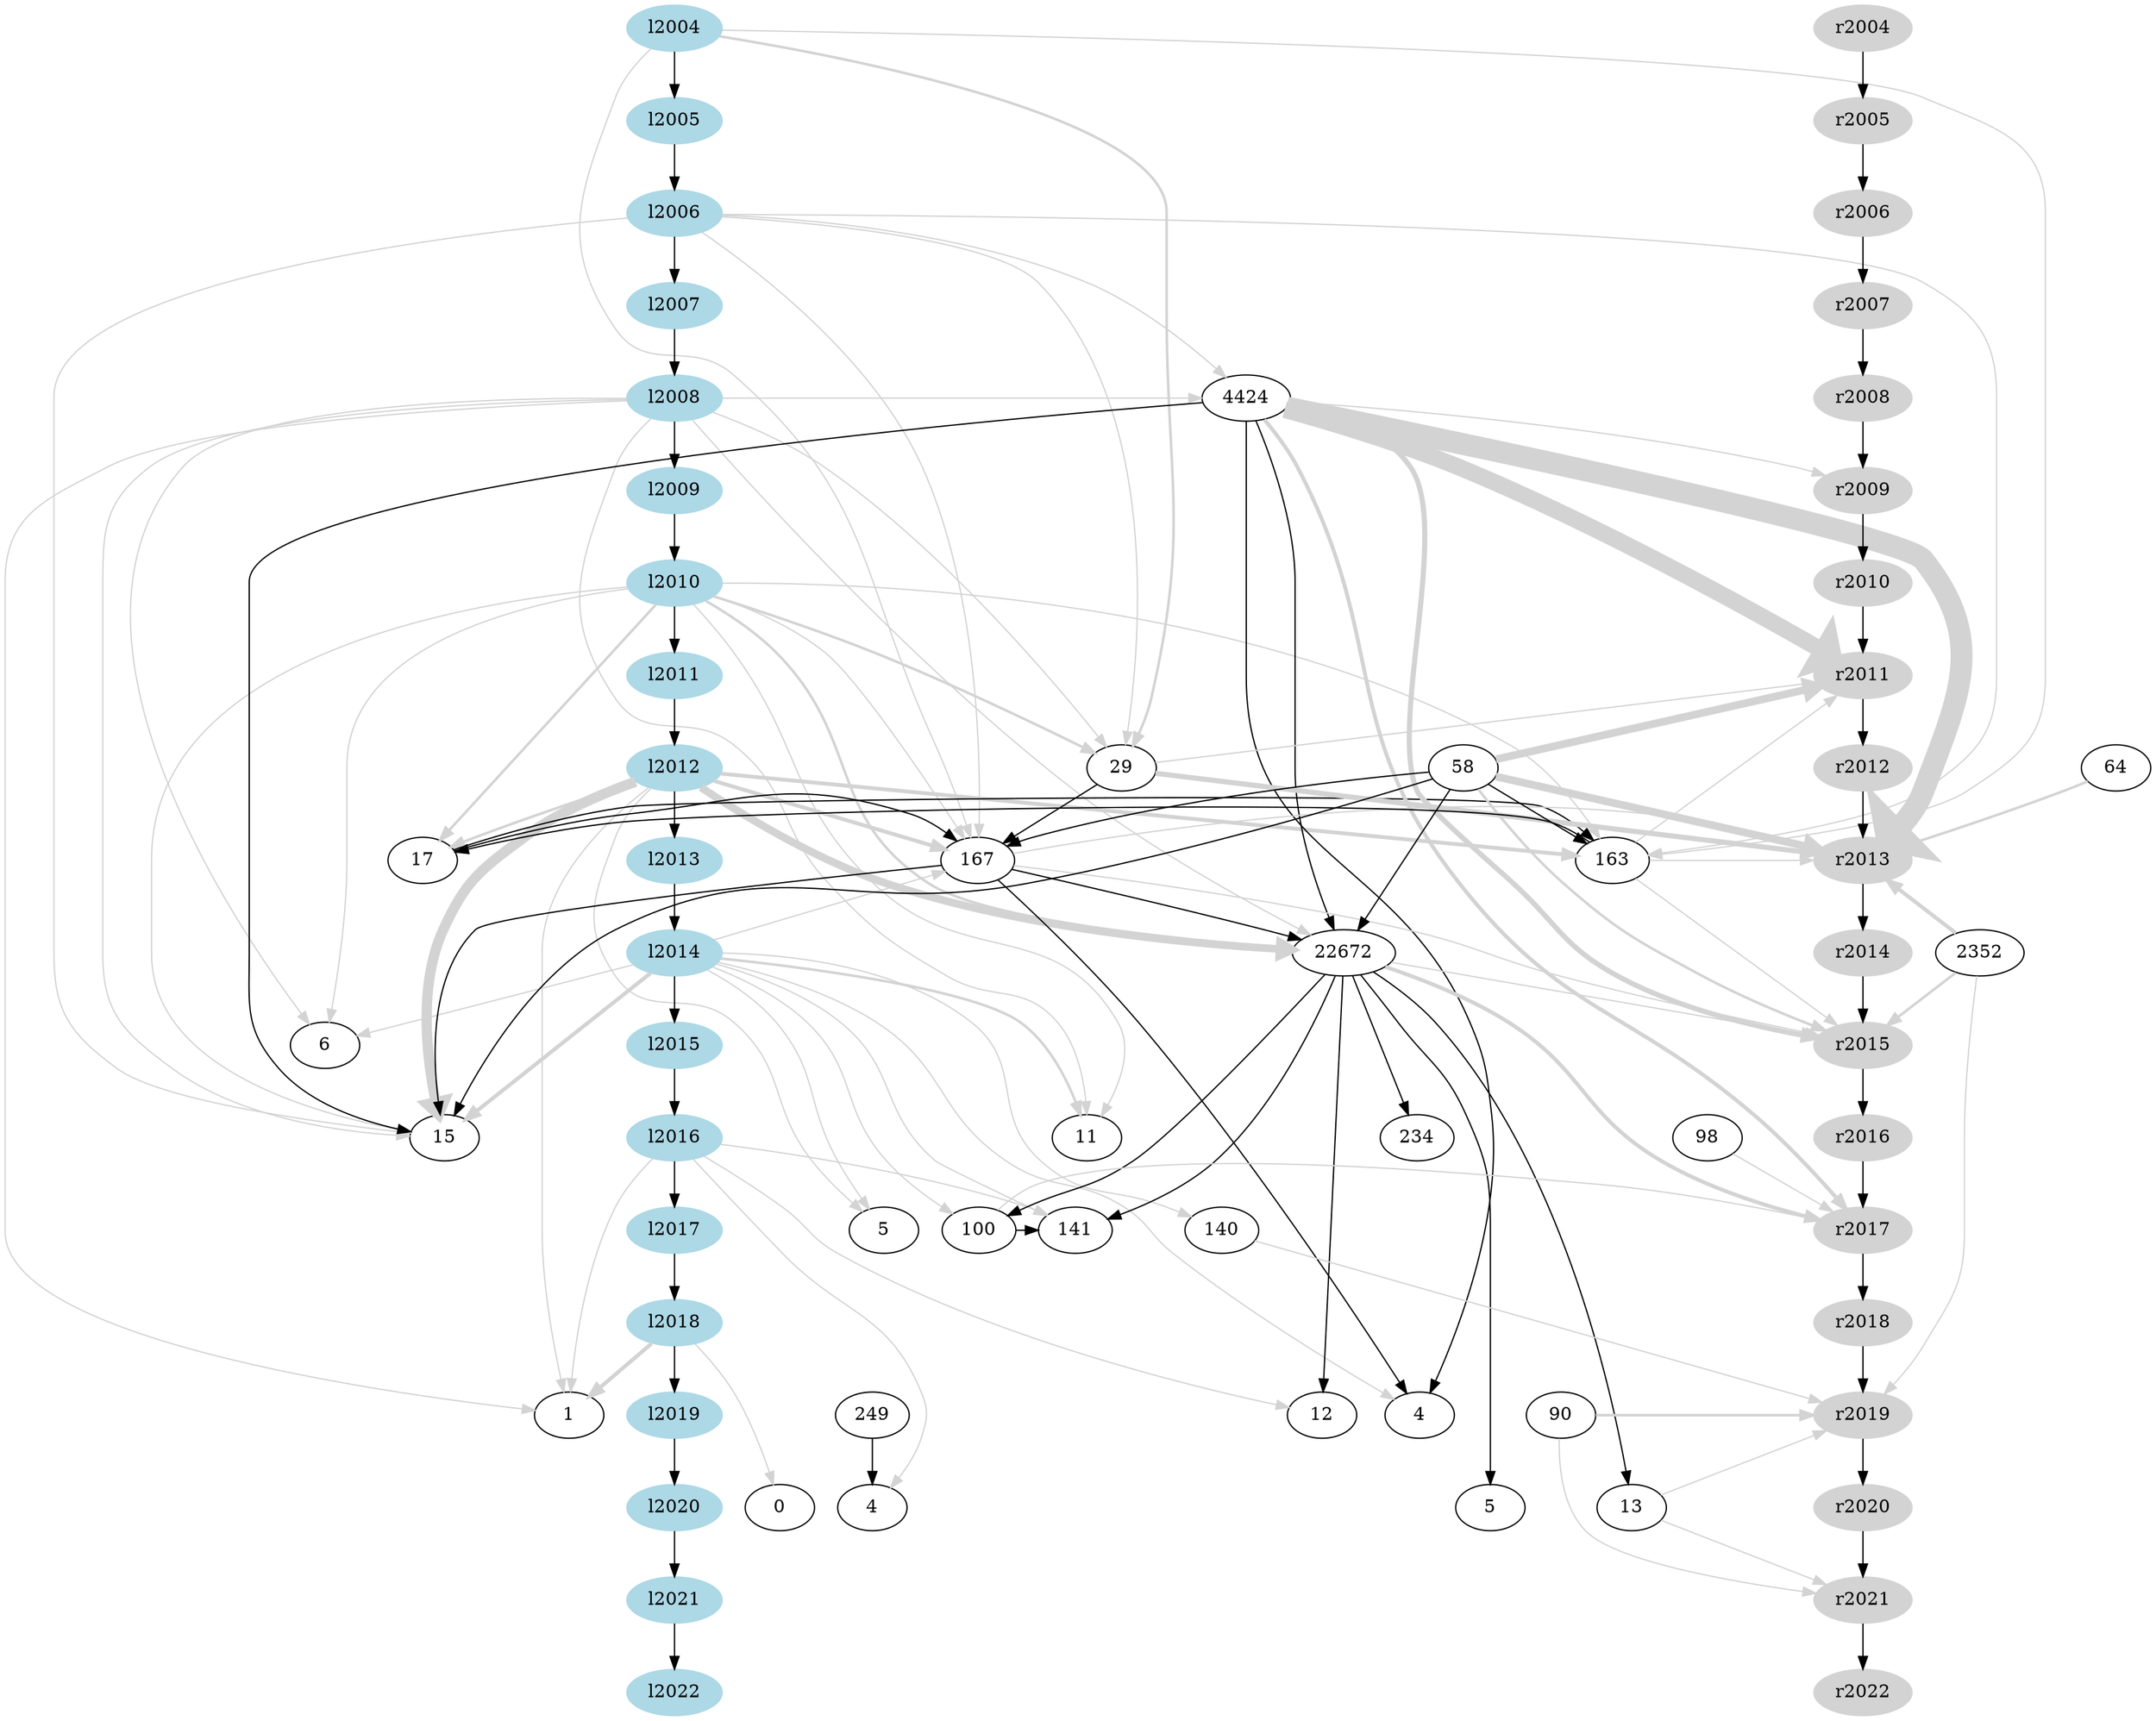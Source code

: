 digraph G {
    
subgraph left {
    style=filled
    color=lightgrey
    node [style=filled,color=lightblue]
    l2004->l2005->l2006->l2007->l2008->l2009->l2010->l2011->l2012->l2013->l2014->l2015->l2016->l2017->l2018->l2019->l2020->l2021->l2022 [weight=10000]
    label = "left"
}

subgraph focus{
    1710476689 [label="2352"]
    1786904711 [label="64"]
    1843615162 [label="17"]
    2025768430 [label="4424"]
    2099471712 [label="22672"]
    2123284177 [label="29"]
    2134842679 [label="167"]
    2159528849 [label="15"]
    2421157170 [label="6"]
    2585630030 [label="234"]
    2592298275 [label="100"]
    2593383075 [label="141"]
    2751842161 [label="140"]
    2770487696 [label="5"]
    2950320139 [label="58"]
    2953243993 [label="1"]
    2953267151 [label="163"]
    2953501176 [label="4"]
    2963622136 [label="11"]
    2963865839 [label="98"]
    2970006822 [label="249"]
    2971040589 [label="90"]
    2980709326 [label="12"]
    3001314098 [label="0"]
    3011483492 [label="13"]
    3012026596 [label="5"]
    3093990297 [label="4"]
    2025768430->2099471712 [weight=500]
    2025768430->2159528849 [weight=500]
    2025768430->2953501176 [weight=500]
    2123284177->2134842679 [weight=500]
    2950320139->2099471712 [weight=500]
    2950320139->2134842679 [weight=500]
    2950320139->2159528849 [weight=500]
    2950320139->2953267151 [weight=500]
    2134842679->2099471712 [weight=500]
    2134842679->2159528849 [weight=500]
    2134842679->2953501176 [weight=500]
    2953267151->1843615162 [weight=500]
    1843615162->2134842679 [weight=500]
    1843615162->2953267151 [weight=500]
    2099471712->2585630030 [weight=500]
    2099471712->2592298275 [weight=500]
    2099471712->2593383075 [weight=500]
    2099471712->2980709326 [weight=500]
    2099471712->3011483492 [weight=500]
    2099471712->3012026596 [weight=500]
    2592298275->2593383075 [weight=500]
    2970006822->3093990297 [weight=500]
}

subgraph right {
    style=filled
    color=lightgrey
    node [style=filled,color=lightgrey]
    r2004->r2005->r2006->r2007->r2008->r2009->r2010->r2011->r2012->r2013->r2014->r2015->r2016->r2017->r2018->r2019->r2020->r2021->r2022 [weight=10000]
    label = "right"
}

{ rank=same l2004 r2004}
{ rank=same l2005 r2005}
{ rank=same l2006 r2006}
{ rank=same l2007 r2007}
{ rank=same l2008 2025768430  r2008}
{ rank=same l2009 r2009}
{ rank=same l2010 r2010}
{ rank=same l2011 r2011}
{ rank=same l2012 1786904711 2123284177 2950320139 r2012}
{ rank=same l2013 1843615162 2134842679 2953267151 r2013}
{ rank=same l2014 1710476689 2099471712 r2014}
{ rank=same l2015 2421157170 r2015}
{ rank=same l2016 2159528849 2585630030 2963622136 2963865839 r2016}
{ rank=same l2017 2592298275 2593383075 2751842161 2770487696 r2017}
{ rank=same l2018 r2018}
{ rank=same l2019 2953243993 2953501176 2970006822 2971040589 2980709326 r2019}
{ rank=same l2020 3001314098 3011483492 3012026596 3093990297 r2020}
{ rank=same l2021 r2021}
{ rank=same l2022 r2022}

l2010->2421157170 [color="lightgray", weight=1, penwidth=1]
l2010->2963622136 [color="lightgray", weight=1, penwidth=1]
l2006->2159528849 [color="lightgray", weight=1, penwidth=1]
l2012->2134842679 [color="lightgray", weight=3, penwidth=3]
l2012->2953267151 [color="lightgray", weight=3, penwidth=3]
l2010->2123284177 [color="lightgray", weight=2, penwidth=2]
l2010->2134842679 [color="lightgray", weight=1, penwidth=1]
l2010->2953267151 [color="lightgray", weight=1, penwidth=1]
l2010->1843615162 [color="lightgray", weight=2, penwidth=2]
l2010->2099471712 [color="lightgray", weight=2, penwidth=2]
l2010->2159528849 [color="lightgray", weight=1, penwidth=1]
2025768430->r2011 [color="lightgray", weight=13, penwidth=13]
2025768430->r2015 [color="lightgray", weight=4, penwidth=4]
1710476689->r2015 [color="lightgray", weight=2, penwidth=2]
2025768430->r2013 [color="lightgray", weight=17, penwidth=17]
1710476689->r2013 [color="lightgray", weight=3, penwidth=3]
2123284177->r2013 [color="lightgray", weight=4, penwidth=4]
2950320139->r2013 [color="lightgray", weight=6, penwidth=6]
2134842679->r2013 [color="lightgray", weight=1, penwidth=1]
2953267151->r2013 [color="lightgray", weight=1, penwidth=1]
1786904711->r2013 [color="lightgray", weight=2, penwidth=2]
2123284177->r2011 [color="lightgray", weight=1, penwidth=1]
2950320139->r2011 [color="lightgray", weight=6, penwidth=6]
2953267151->r2011 [color="lightgray", weight=1, penwidth=1]
2025768430->r2009 [color="lightgray", weight=1, penwidth=1]
2950320139->r2015 [color="lightgray", weight=2, penwidth=2]
2134842679->r2015 [color="lightgray", weight=1, penwidth=1]
2025768430->r2017 [color="lightgray", weight=3, penwidth=3]
2953267151->r2015 [color="lightgray", weight=1, penwidth=1]
2099471712->r2017 [color="lightgray", weight=3, penwidth=3]
2592298275->r2017 [color="lightgray", weight=1, penwidth=1]
2963865839->r2017 [color="lightgray", weight=1, penwidth=1]
l2004->2123284177 [color="lightgray", weight=2, penwidth=2]
l2006->2025768430 [color="lightgray", weight=1, penwidth=1]
l2012->2099471712 [color="lightgray", weight=6, penwidth=6]
l2008->2025768430 [color="lightgray", weight=1, penwidth=1]
l2008->2099471712 [color="lightgray", weight=1, penwidth=1]
l2008->2123284177 [color="lightgray", weight=1, penwidth=1]
l2008->2159528849 [color="lightgray", weight=1, penwidth=1]
l2008->2421157170 [color="lightgray", weight=1, penwidth=1]
l2008->2953243993 [color="lightgray", weight=1, penwidth=1]
l2008->2963622136 [color="lightgray", weight=1, penwidth=1]
l2012->2159528849 [color="lightgray", weight=8, penwidth=8]
l2012->2953243993 [color="lightgray", weight=1, penwidth=1]
l2014->2592298275 [color="lightgray", weight=1, penwidth=1]
l2014->2751842161 [color="lightgray", weight=1, penwidth=1]
1710476689->r2019 [color="lightgray", weight=1, penwidth=1]
l2014->2134842679 [color="lightgray", weight=1, penwidth=1]
l2012->1843615162 [color="lightgray", weight=2, penwidth=2]
l2004->2134842679 [color="lightgray", weight=1, penwidth=1]
l2004->2953267151 [color="lightgray", weight=1, penwidth=1]
l2012->2770487696 [color="lightgray", weight=1, penwidth=1]
l2006->2123284177 [color="lightgray", weight=1, penwidth=1]
l2006->2134842679 [color="lightgray", weight=1, penwidth=1]
l2006->2953267151 [color="lightgray", weight=1, penwidth=1]
l2014->2421157170 [color="lightgray", weight=1, penwidth=1]
l2014->2963622136 [color="lightgray", weight=2, penwidth=2]
l2014->2159528849 [color="lightgray", weight=3, penwidth=3]
l2014->2593383075 [color="lightgray", weight=1, penwidth=1]
l2014->2770487696 [color="lightgray", weight=1, penwidth=1]
l2014->2953501176 [color="lightgray", weight=1, penwidth=1]
2099471712->r2015 [color="lightgray", weight=1, penwidth=1]
2751842161->r2019 [color="lightgray", weight=1, penwidth=1]
l2016->2593383075 [color="lightgray", weight=1, penwidth=1]
l2016->2953243993 [color="lightgray", weight=1, penwidth=1]
l2016->2980709326 [color="lightgray", weight=1, penwidth=1]
l2016->3093990297 [color="lightgray", weight=1, penwidth=1]
l2018->2953243993 [color="lightgray", weight=3, penwidth=3]
l2018->3001314098 [color="lightgray", weight=1, penwidth=1]
2971040589->r2019 [color="lightgray", weight=2, penwidth=2]
3011483492->r2019 [color="lightgray", weight=1, penwidth=1]
2971040589->r2021 [color="lightgray", weight=1, penwidth=1]
3011483492->r2021 [color="lightgray", weight=1, penwidth=1]
}
